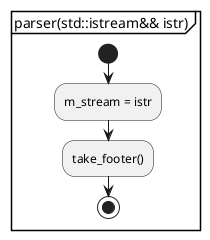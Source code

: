 @startuml parser
partition "parser(std::istream&& istr)" {
start
	:m_stream = istr;
	:take_footer();
stop
}
@enduml

@startuml take_footer
partition "take_footer()" {
start
	:ストリームを最終行の行頭に移動;
	:require(EOF);
	:ストリームを最終行の1行前の行頭に移動;
	if (移動できなかった) then (y)
		:throw syntax_error(xref_byte_offset_not_found);
		stop
	endif
	:take_xref_byte_offset();
	:ストリームを最終行の2行前の行頭に移動;
	if (移動できなかった) then (y)
		:throw syntax_error(startxref_not_found);
		stop
	endif
	:require(startxref);
stop
}
@enduml

@startuml take_xref_byte_offset
partition "take_xref_byte_offset()" {
start
	:ignore_if_present(any_whitespace_characters_except_EOL);
	:xref_byte_offset = take_unsigned_integer();
	if (unsigned_integer_not_found の例外が出た)
		:throw xref_byte_offset_not_found();
		stop
	endif
	if (xref_byte_offset > m_xref_byte_offset の格納できる最大値) then (y)
		:throw overflow_or_underflow_error();
		stop
	endif
	:ignore_if_present(any_whitespace_characters_except_EOL | comment);
	:require(EOL);
stop
}
@enduml

@startuml require
partition "require(require_type req_type)" {
start
	switch (req_type?)
	case (EOF)
		if (ストリームから "%%EOF" が読み取れなかった) then (y)
			:throw syntax_error(EOF_not_found);
			stop
		endif

		if (ファイル終端) then (y)
			stop
		endif

		if (次の文字が "**[EOL]**") then (y)
			stop
		endif

		:throw syntax_error(EOF_invalid);
		stop
	case (EOL)
		if (LF || CRLF || CR) then (y)
			stop
		endif

		:throw syntax_error(EOL_not_found);
		stop
	case (startxref)
		:ignore_if_present(any_whitespace_characters_except_EOL);
		if (ストリームから "startxref" が読み取れなかった) then (y)
			:throw syntax_error(startxref_not_found);
		endif
		:ignore_if_present(any_whitespace_characters_except_EOL | comment);
		:require(EOL);
	endswitch
stop
}
@enduml

@startuml ignore
partition "ignore(const std::bitset<6>& flags)" {
start
	:flagsに指定のある空白類のみ読み飛ばす;
stop
}
@enduml

@startuml take_signed_integer
partition "take_signed_integer()" {
start
	:+ or - の符号付(あるいは無し)整数の取得;
	if (取得できなかった) then (y)
		:throw syntax_error(signed_integer_not_found);
		stop
	endif
	if (その整数 < intmax_t の最小値 || intmax_t の最大値 < その整数) then (y)
		:throw overflow_or_underflow_error();
		stop
	endif
	:return その整数;
stop
}
@enduml

@startuml take_unsigned_integer
partition "take_unsigned_integer()" {
start
	:符号のない整数の取得;
	if (取得できなかった) then (y)
		:throw syntax_error(unsigned_integer_not_found);
		stop
	endif
	if (uintmax_t の最大値 < その整数) then (y)
		:throw overflow_or_underflow_error();
		stop
	endif
	:return その整数;
stop
}
@enduml
